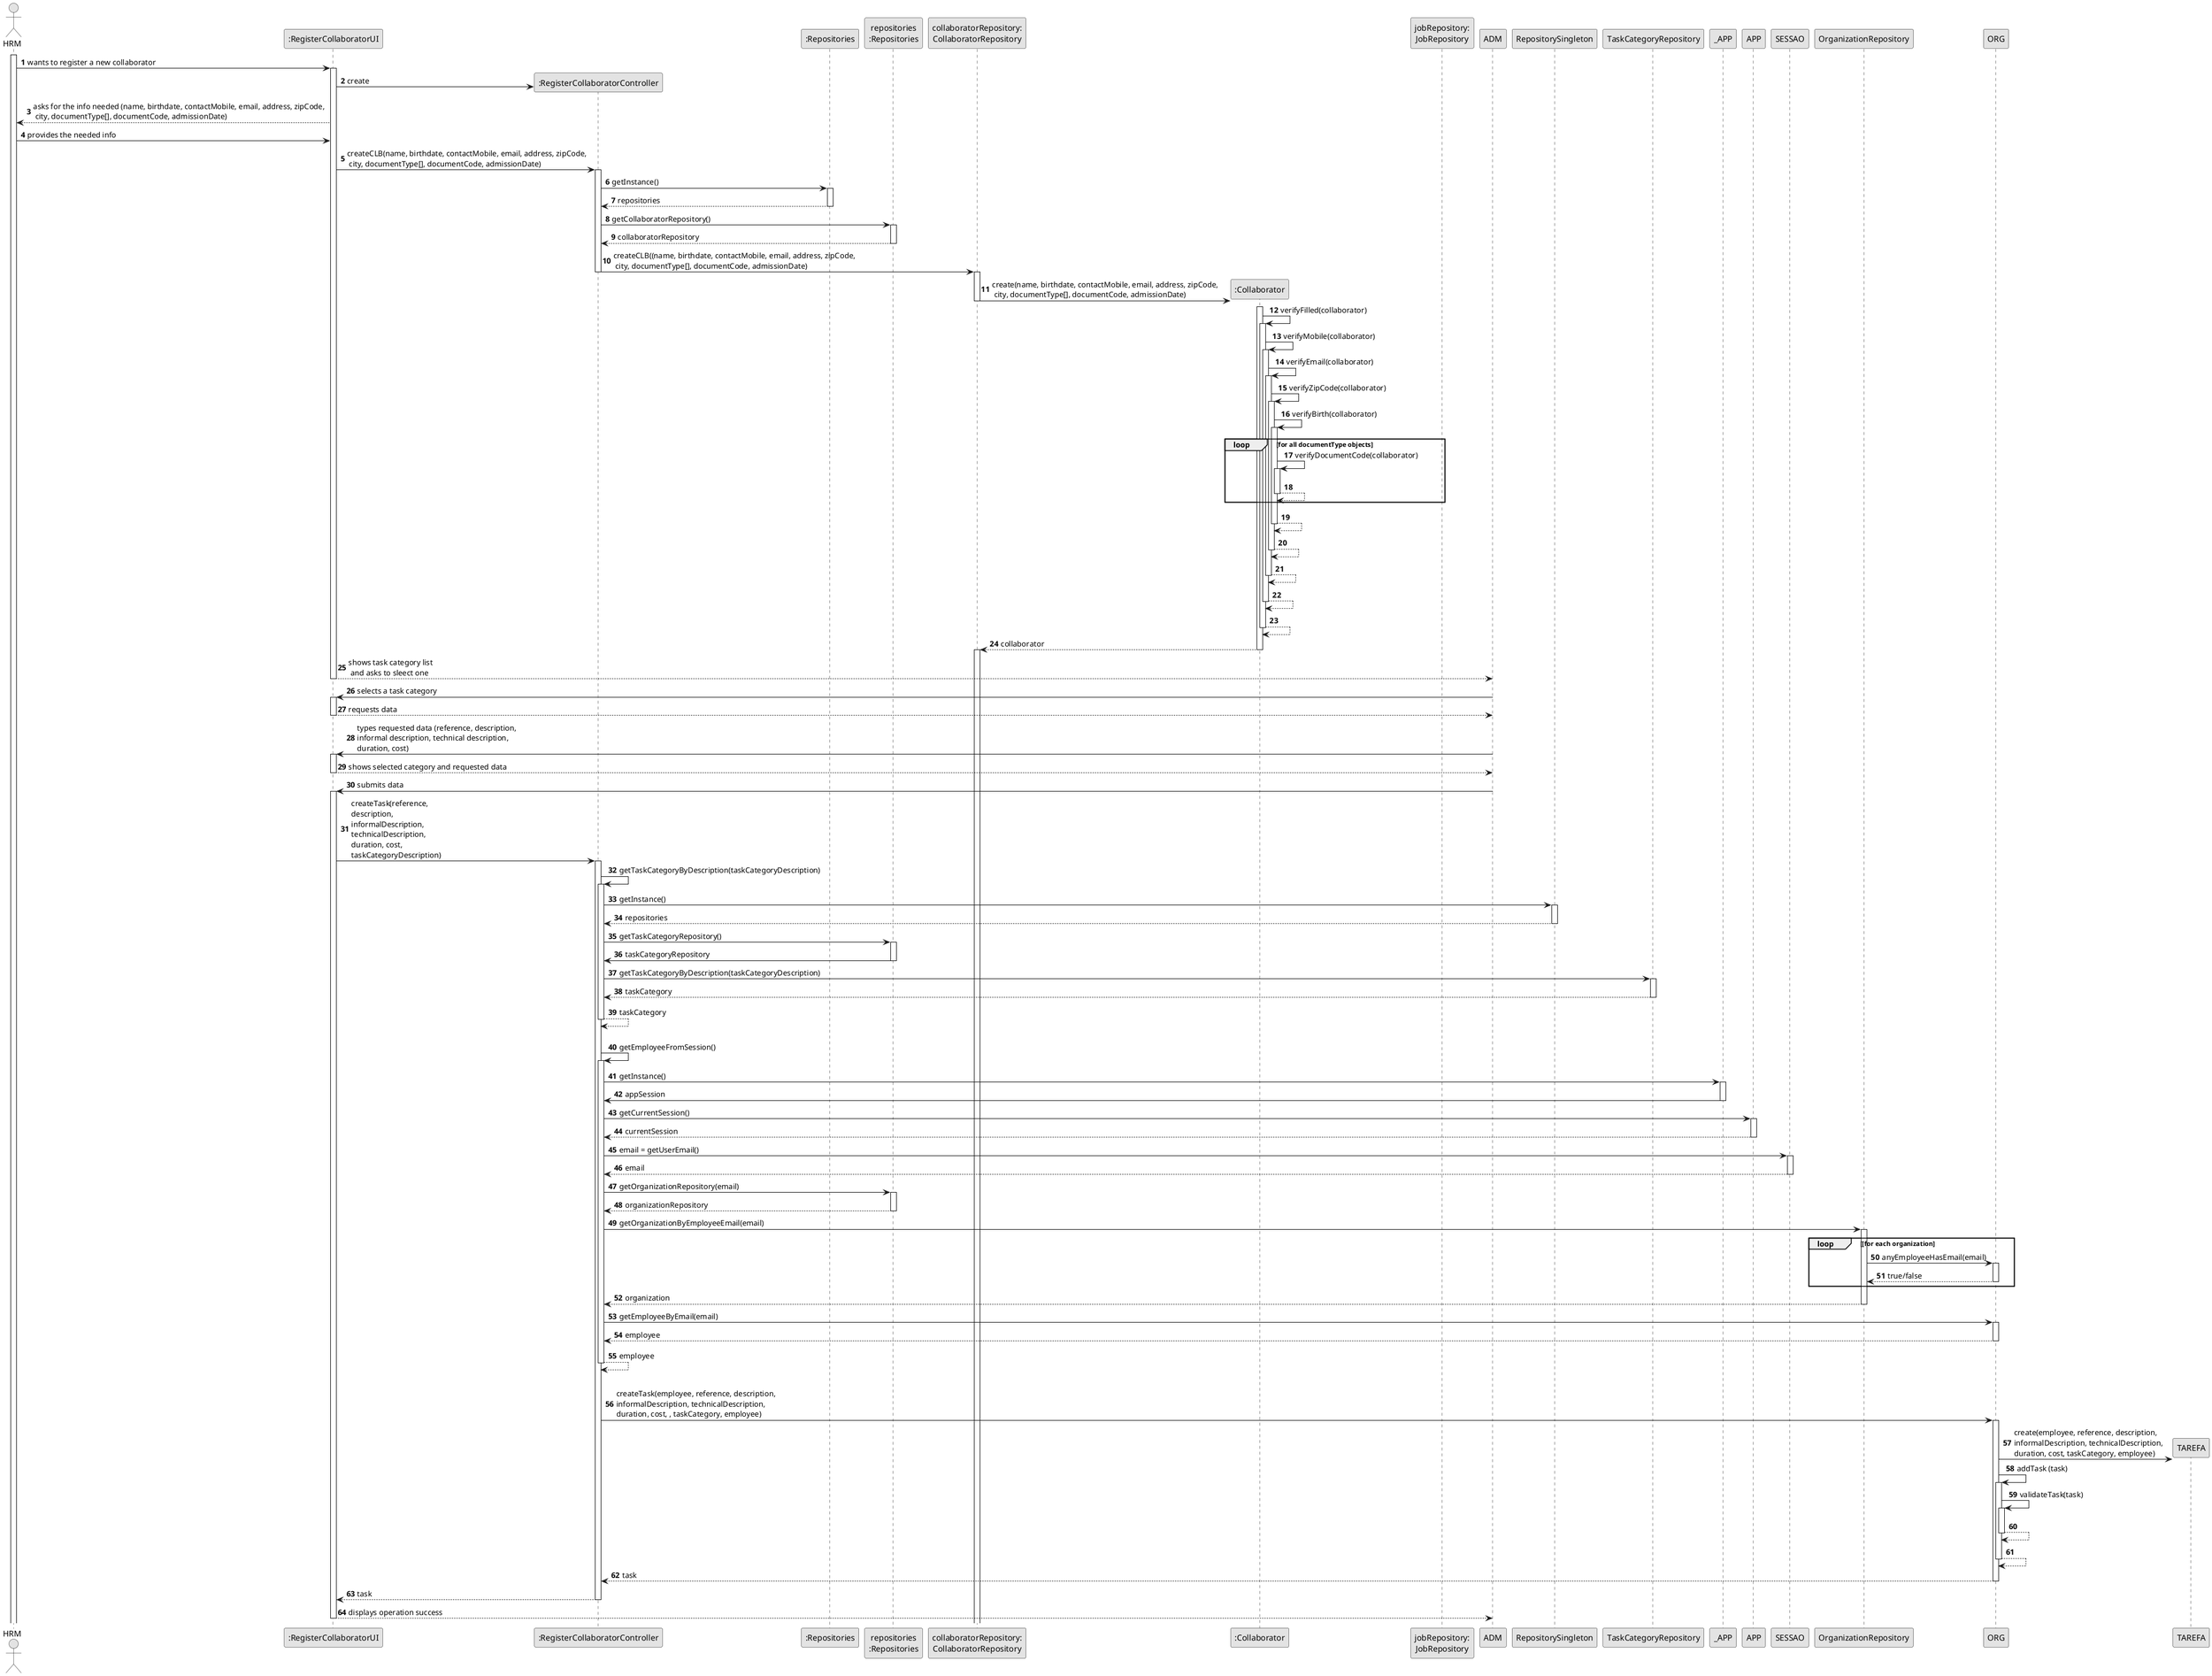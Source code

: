 @startuml
skinparam monochrome true
skinparam packageStyle rectangle
skinparam shadowing false

autonumber

actor "HRM" as HRM
participant ":RegisterCollaboratorUI" as UI
participant ":RegisterCollaboratorController" as CTRL
participant ":Repositories" as GlobRepo
participant "repositories\n:Repositories" as PLAT
participant "collaboratorRepository:\nCollaboratorRepository" as CLBREP
participant ":Collaborator" as CLB
participant "jobRepository:\nJobRepository" as jobRepository


activate HRM

        HRM -> UI : wants to register a new collaborator

        activate UI

            UI -> CTRL** : create

            UI --> HRM : asks for the info needed (name, birthdate, contactMobile, email, address, zipCode, \n city, documentType[], documentCode, admissionDate)

            HRM -> UI : provides the needed info

            'UI --> HRM: shows a verication dialog
            'HRM -> UI: confirms collaborator creation

            UI -> CTRL: createCLB(name, birthdate, contactMobile, email, address, zipCode, \n city, documentType[], documentCode, admissionDate)

            activate CTRL

                CTRL -> GlobRepo : getInstance()
                activate GlobRepo

                    GlobRepo --> CTRL: repositories
                deactivate GlobRepo

                CTRL -> PLAT : getCollaboratorRepository()
                activate PLAT

                    PLAT --> CTRL: collaboratorRepository
                deactivate PLAT

                CTRL -> CLBREP : createCLB((name, birthdate, contactMobile, email, address, zipCode,\n city, documentType[], documentCode, admissionDate)

            deactivate CTRL

            activate CLBREP
            CLBREP->CLB** : create(name, birthdate, contactMobile, email, address, zipCode,\n city, documentType[], documentCode, admissionDate)
            deactivate CLBREP
            activate CLB
            CLB -> CLB : verifyFilled(collaborator)
            activate CLB
            CLB -> CLB : verifyMobile(collaborator)
            activate CLB
            CLB -> CLB : verifyEmail(collaborator)
            activate CLB
            CLB -> CLB : verifyZipCode(collaborator)
            activate CLB
            CLB -> CLB : verifyBirth(collaborator)
            activate CLB

            loop for all documentType objects
            CLB -> CLB : verifyDocumentCode(collaborator)
            activate CLB
            CLB --> CLB
            deactivate CLB
            end loop

            CLB --> CLB
            deactivate CLB
            CLB --> CLB
            deactivate CLB
            CLB --> CLB
            deactivate CLB
            CLB --> CLB
            deactivate CLB
            CLB --> CLB
            deactivate CLB

            CLB -->CLBREP : collaborator
            deactivate CLB
            activate CLBREP








            UI --> ADM : shows task category list\n and asks to sleect one
        deactivate UI

    ADM -> UI : selects a task category
    activate UI

        UI --> ADM : requests data
    deactivate UI

    ADM -> UI : types requested data (reference, description, \ninformal description, technical description,\nduration, cost)
    activate UI

        UI --> ADM : shows selected category and requested data
    deactivate UI

    ADM -> UI : submits data
    activate UI

        UI -> CTRL : createTask(reference,\ndescription,\ninformalDescription,\ntechnicalDescription,\nduration, cost,\ntaskCategoryDescription)
        activate CTRL

            CTRL -> CTRL : getTaskCategoryByDescription(taskCategoryDescription)
            activate CTRL

                CTRL -> RepositorySingleton : getInstance()
                activate RepositorySingleton

                    RepositorySingleton --> CTRL: repositories
                deactivate RepositorySingleton

                CTRL -> PLAT : getTaskCategoryRepository()
                activate PLAT

                    PLAT -> CTRL : taskCategoryRepository
                deactivate PLAT

                CTRL -> TaskCategoryRepository : getTaskCategoryByDescription(taskCategoryDescription)
                activate TaskCategoryRepository

                    TaskCategoryRepository --> CTRL : taskCategory
                deactivate TaskCategoryRepository
                    CTRL --> CTRL : taskCategory
            deactivate CTRL

            |||
            CTRL -> CTRL : getEmployeeFromSession()
            activate CTRL

                CTRL -> _APP: getInstance()
                activate _APP
                    _APP -> CTRL: appSession
                deactivate _APP


                CTRL -> APP: getCurrentSession()
                activate APP

                    APP --> CTRL: currentSession
                deactivate APP

                CTRL -> SESSAO: email = getUserEmail()
                activate SESSAO

                    SESSAO --> CTRL: email
                deactivate SESSAO


                CTRL -> PLAT: getOrganizationRepository(email)
                activate PLAT

                    PLAT --> CTRL: organizationRepository
                deactivate PLAT


                CTRL -> OrganizationRepository: getOrganizationByEmployeeEmail(email)
                activate OrganizationRepository

                    loop [for each organization
                        OrganizationRepository -> ORG : anyEmployeeHasEmail(email)
                        activate ORG

                             ORG --> OrganizationRepository : true/false
                        deactivate ORG
                    end
                    OrganizationRepository --> CTRL : organization
                deactivate OrganizationRepository

                CTRL -> ORG: getEmployeeByEmail(email)
                activate ORG

                    ORG --> CTRL : employee
                deactivate ORG

                CTRL --> CTRL : employee
            deactivate CTRL

            |||
            CTRL -> ORG: createTask(employee, reference, description,\ninformalDescription, technicalDescription,\nduration, cost, , taskCategory, employee)
            activate ORG

                ORG -> TAREFA**: create(employee, reference, description,\ninformalDescription, technicalDescription,\nduration, cost, taskCategory, employee)
                ORG -> ORG: addTask (task)


                activate ORG
                    ORG -> ORG: validateTask(task)
                    activate ORG
                        ORG --> ORG
                    deactivate ORG

                    ORG --> ORG
                deactivate ORG

                ORG --> CTRL : task

            deactivate ORG

            CTRL --> UI: task
            deactivate CTRL
            UI --> ADM: displays operation success
    deactivate UI

deactivate ADM

@enduml